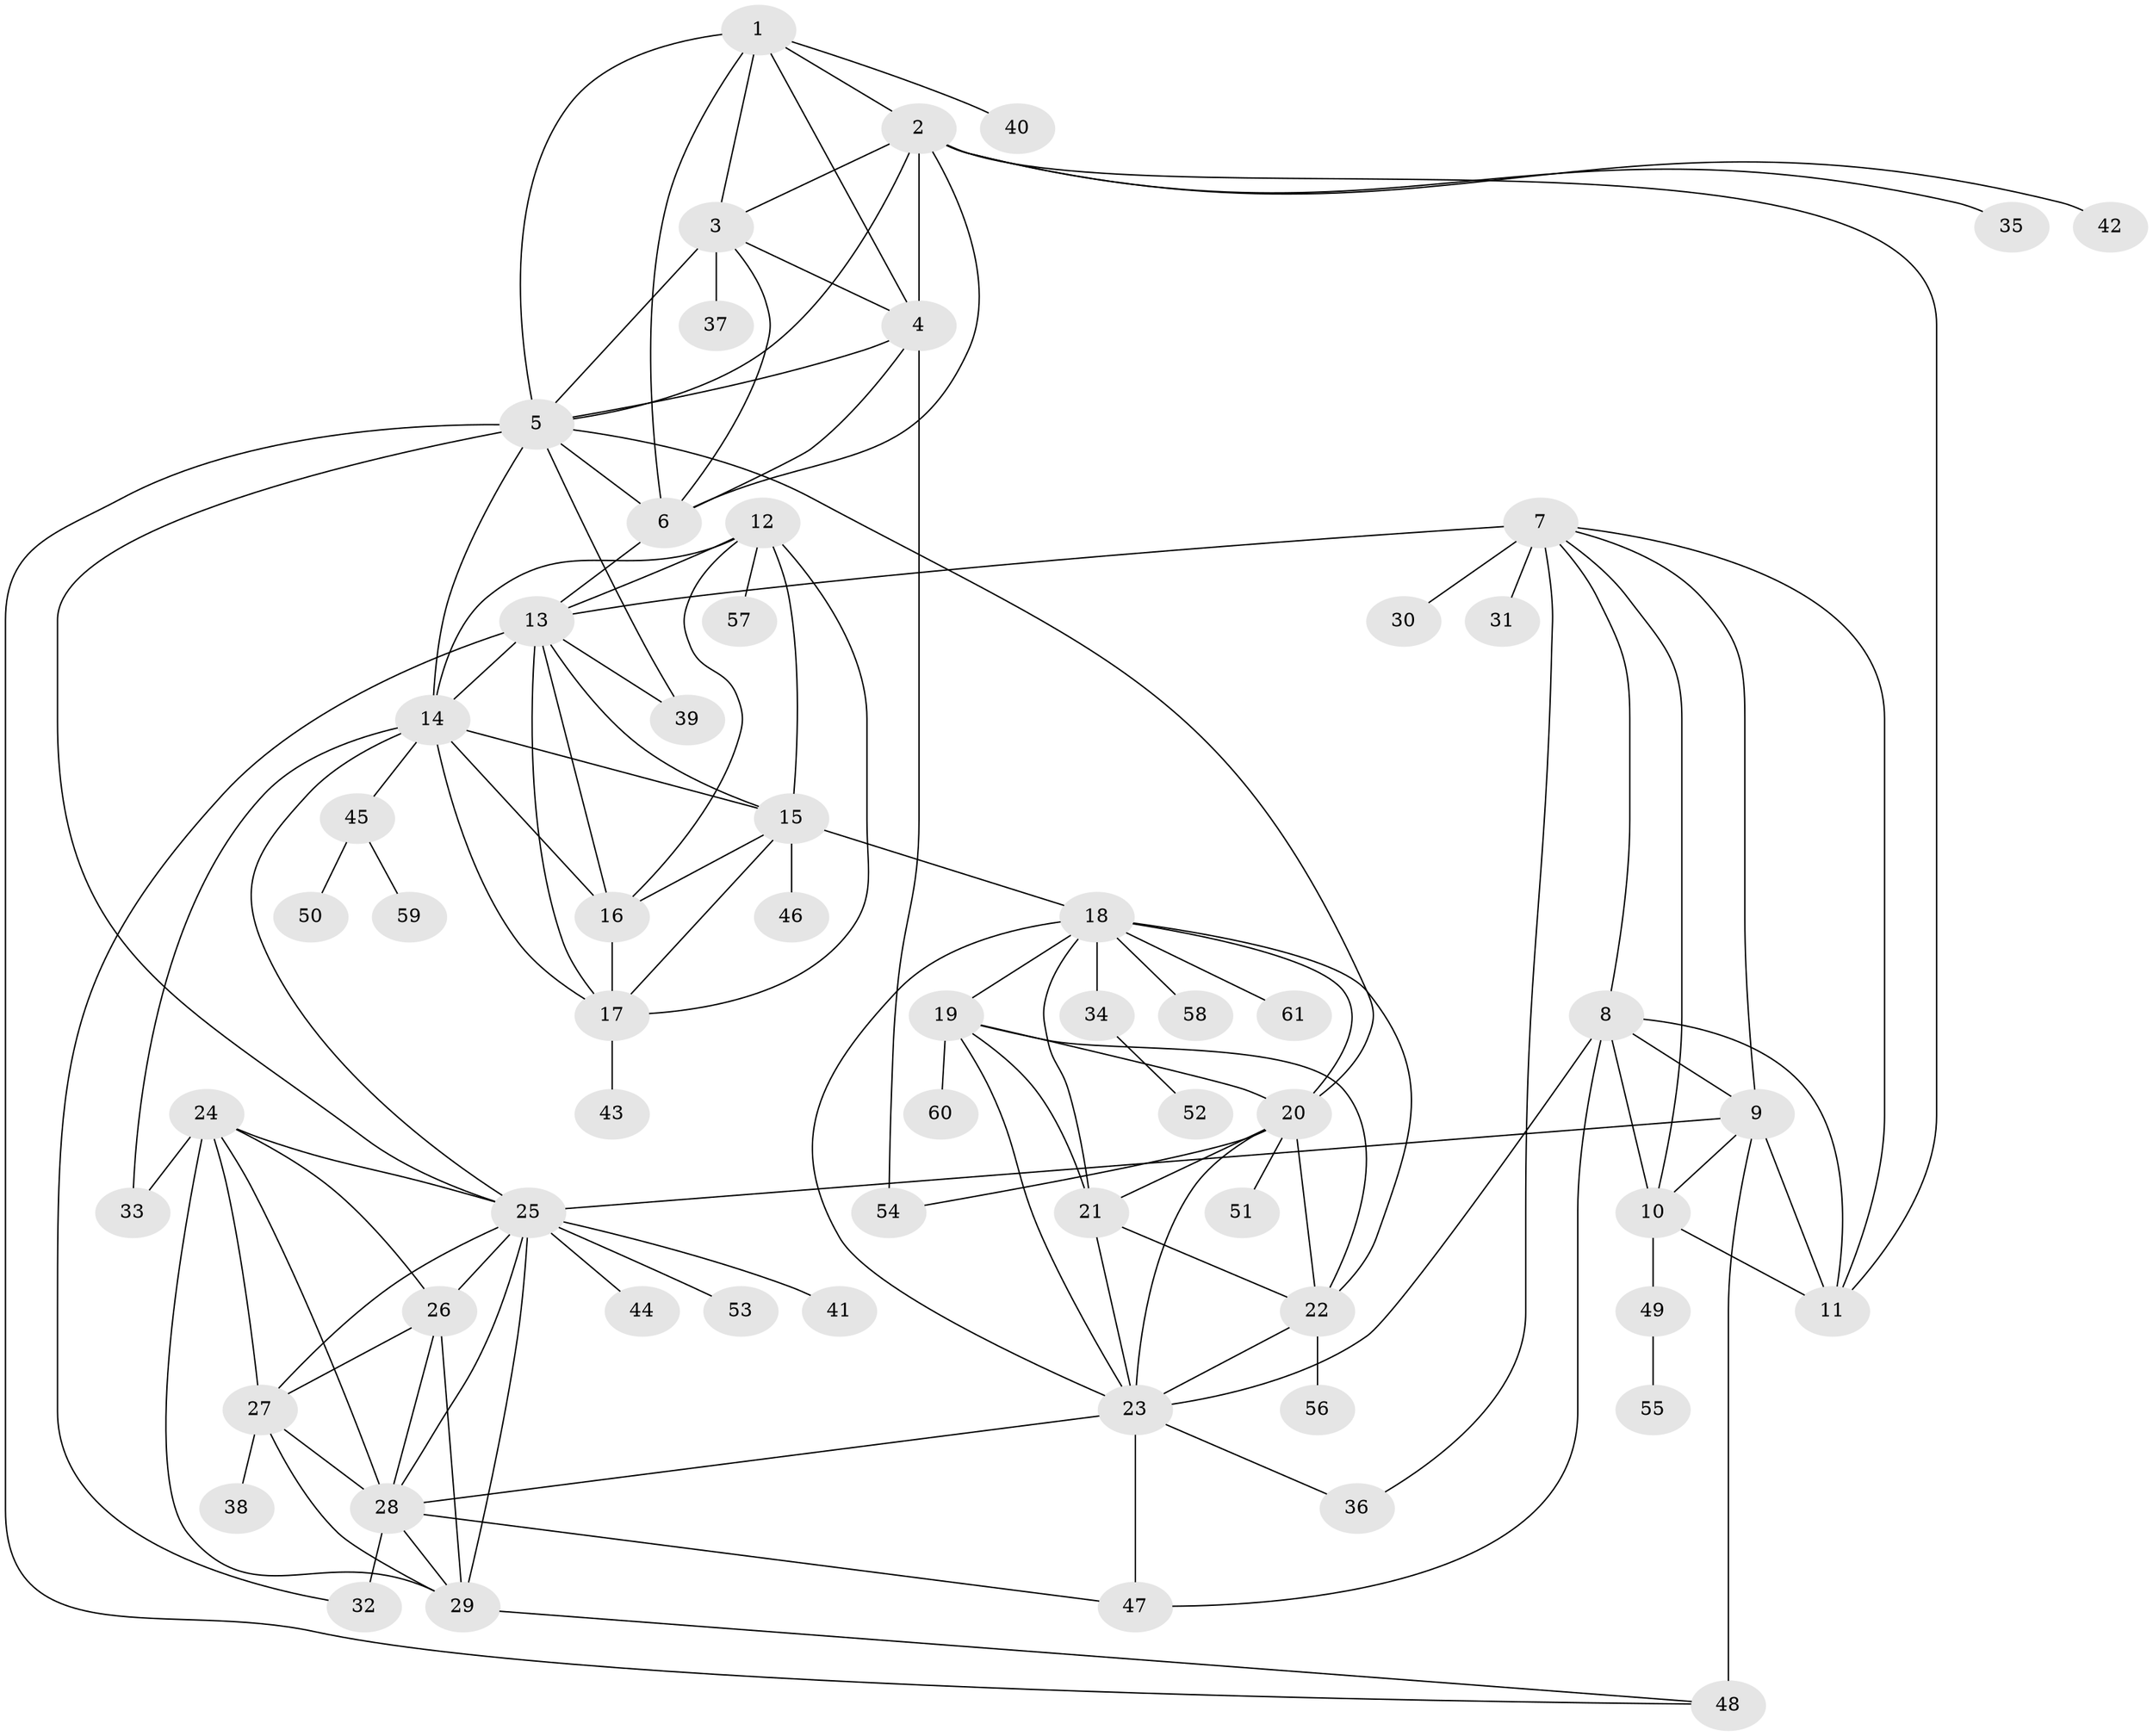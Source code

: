 // original degree distribution, {7: 0.049586776859504134, 9: 0.04132231404958678, 8: 0.05785123966942149, 11: 0.01652892561983471, 13: 0.01652892561983471, 10: 0.03305785123966942, 6: 0.01652892561983471, 5: 0.01652892561983471, 1: 0.5702479338842975, 2: 0.14049586776859505, 3: 0.03305785123966942, 4: 0.008264462809917356}
// Generated by graph-tools (version 1.1) at 2025/52/03/04/25 22:52:12]
// undirected, 61 vertices, 122 edges
graph export_dot {
  node [color=gray90,style=filled];
  1;
  2;
  3;
  4;
  5;
  6;
  7;
  8;
  9;
  10;
  11;
  12;
  13;
  14;
  15;
  16;
  17;
  18;
  19;
  20;
  21;
  22;
  23;
  24;
  25;
  26;
  27;
  28;
  29;
  30;
  31;
  32;
  33;
  34;
  35;
  36;
  37;
  38;
  39;
  40;
  41;
  42;
  43;
  44;
  45;
  46;
  47;
  48;
  49;
  50;
  51;
  52;
  53;
  54;
  55;
  56;
  57;
  58;
  59;
  60;
  61;
  1 -- 2 [weight=1.0];
  1 -- 3 [weight=1.0];
  1 -- 4 [weight=1.0];
  1 -- 5 [weight=1.0];
  1 -- 6 [weight=1.0];
  1 -- 40 [weight=1.0];
  2 -- 3 [weight=1.0];
  2 -- 4 [weight=1.0];
  2 -- 5 [weight=1.0];
  2 -- 6 [weight=1.0];
  2 -- 11 [weight=1.0];
  2 -- 35 [weight=1.0];
  2 -- 42 [weight=1.0];
  3 -- 4 [weight=1.0];
  3 -- 5 [weight=1.0];
  3 -- 6 [weight=1.0];
  3 -- 37 [weight=3.0];
  4 -- 5 [weight=1.0];
  4 -- 6 [weight=1.0];
  4 -- 54 [weight=2.0];
  5 -- 6 [weight=1.0];
  5 -- 14 [weight=1.0];
  5 -- 20 [weight=1.0];
  5 -- 25 [weight=1.0];
  5 -- 39 [weight=1.0];
  5 -- 48 [weight=1.0];
  6 -- 13 [weight=1.0];
  7 -- 8 [weight=1.0];
  7 -- 9 [weight=1.0];
  7 -- 10 [weight=1.0];
  7 -- 11 [weight=2.0];
  7 -- 13 [weight=1.0];
  7 -- 30 [weight=4.0];
  7 -- 31 [weight=1.0];
  7 -- 36 [weight=1.0];
  8 -- 9 [weight=1.0];
  8 -- 10 [weight=1.0];
  8 -- 11 [weight=2.0];
  8 -- 23 [weight=1.0];
  8 -- 47 [weight=1.0];
  9 -- 10 [weight=1.0];
  9 -- 11 [weight=2.0];
  9 -- 25 [weight=1.0];
  9 -- 48 [weight=3.0];
  10 -- 11 [weight=2.0];
  10 -- 49 [weight=2.0];
  12 -- 13 [weight=1.0];
  12 -- 14 [weight=1.0];
  12 -- 15 [weight=1.0];
  12 -- 16 [weight=1.0];
  12 -- 17 [weight=1.0];
  12 -- 57 [weight=2.0];
  13 -- 14 [weight=1.0];
  13 -- 15 [weight=1.0];
  13 -- 16 [weight=1.0];
  13 -- 17 [weight=1.0];
  13 -- 32 [weight=1.0];
  13 -- 39 [weight=1.0];
  14 -- 15 [weight=1.0];
  14 -- 16 [weight=4.0];
  14 -- 17 [weight=1.0];
  14 -- 25 [weight=1.0];
  14 -- 33 [weight=1.0];
  14 -- 45 [weight=1.0];
  15 -- 16 [weight=1.0];
  15 -- 17 [weight=1.0];
  15 -- 18 [weight=1.0];
  15 -- 46 [weight=1.0];
  16 -- 17 [weight=1.0];
  17 -- 43 [weight=3.0];
  18 -- 19 [weight=1.0];
  18 -- 20 [weight=1.0];
  18 -- 21 [weight=1.0];
  18 -- 22 [weight=1.0];
  18 -- 23 [weight=1.0];
  18 -- 34 [weight=1.0];
  18 -- 58 [weight=1.0];
  18 -- 61 [weight=1.0];
  19 -- 20 [weight=1.0];
  19 -- 21 [weight=1.0];
  19 -- 22 [weight=1.0];
  19 -- 23 [weight=1.0];
  19 -- 60 [weight=1.0];
  20 -- 21 [weight=1.0];
  20 -- 22 [weight=1.0];
  20 -- 23 [weight=1.0];
  20 -- 51 [weight=1.0];
  20 -- 54 [weight=1.0];
  21 -- 22 [weight=1.0];
  21 -- 23 [weight=1.0];
  22 -- 23 [weight=1.0];
  22 -- 56 [weight=1.0];
  23 -- 28 [weight=1.0];
  23 -- 36 [weight=1.0];
  23 -- 47 [weight=1.0];
  24 -- 25 [weight=1.0];
  24 -- 26 [weight=1.0];
  24 -- 27 [weight=1.0];
  24 -- 28 [weight=1.0];
  24 -- 29 [weight=1.0];
  24 -- 33 [weight=2.0];
  25 -- 26 [weight=1.0];
  25 -- 27 [weight=1.0];
  25 -- 28 [weight=1.0];
  25 -- 29 [weight=1.0];
  25 -- 41 [weight=1.0];
  25 -- 44 [weight=1.0];
  25 -- 53 [weight=2.0];
  26 -- 27 [weight=1.0];
  26 -- 28 [weight=1.0];
  26 -- 29 [weight=2.0];
  27 -- 28 [weight=1.0];
  27 -- 29 [weight=1.0];
  27 -- 38 [weight=1.0];
  28 -- 29 [weight=1.0];
  28 -- 32 [weight=3.0];
  28 -- 47 [weight=1.0];
  29 -- 48 [weight=1.0];
  34 -- 52 [weight=1.0];
  45 -- 50 [weight=1.0];
  45 -- 59 [weight=1.0];
  49 -- 55 [weight=1.0];
}
